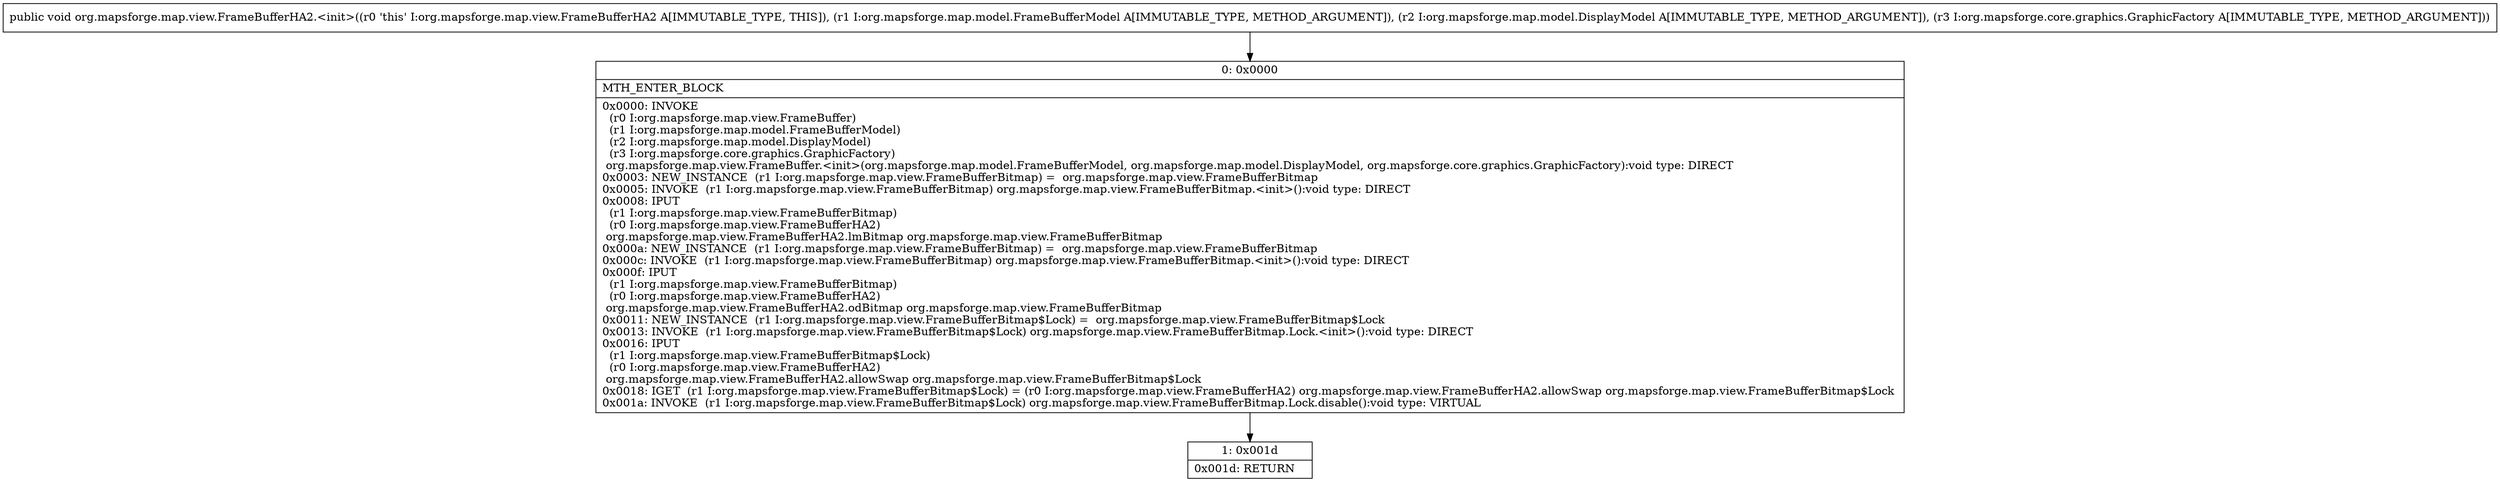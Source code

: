 digraph "CFG fororg.mapsforge.map.view.FrameBufferHA2.\<init\>(Lorg\/mapsforge\/map\/model\/FrameBufferModel;Lorg\/mapsforge\/map\/model\/DisplayModel;Lorg\/mapsforge\/core\/graphics\/GraphicFactory;)V" {
Node_0 [shape=record,label="{0\:\ 0x0000|MTH_ENTER_BLOCK\l|0x0000: INVOKE  \l  (r0 I:org.mapsforge.map.view.FrameBuffer)\l  (r1 I:org.mapsforge.map.model.FrameBufferModel)\l  (r2 I:org.mapsforge.map.model.DisplayModel)\l  (r3 I:org.mapsforge.core.graphics.GraphicFactory)\l org.mapsforge.map.view.FrameBuffer.\<init\>(org.mapsforge.map.model.FrameBufferModel, org.mapsforge.map.model.DisplayModel, org.mapsforge.core.graphics.GraphicFactory):void type: DIRECT \l0x0003: NEW_INSTANCE  (r1 I:org.mapsforge.map.view.FrameBufferBitmap) =  org.mapsforge.map.view.FrameBufferBitmap \l0x0005: INVOKE  (r1 I:org.mapsforge.map.view.FrameBufferBitmap) org.mapsforge.map.view.FrameBufferBitmap.\<init\>():void type: DIRECT \l0x0008: IPUT  \l  (r1 I:org.mapsforge.map.view.FrameBufferBitmap)\l  (r0 I:org.mapsforge.map.view.FrameBufferHA2)\l org.mapsforge.map.view.FrameBufferHA2.lmBitmap org.mapsforge.map.view.FrameBufferBitmap \l0x000a: NEW_INSTANCE  (r1 I:org.mapsforge.map.view.FrameBufferBitmap) =  org.mapsforge.map.view.FrameBufferBitmap \l0x000c: INVOKE  (r1 I:org.mapsforge.map.view.FrameBufferBitmap) org.mapsforge.map.view.FrameBufferBitmap.\<init\>():void type: DIRECT \l0x000f: IPUT  \l  (r1 I:org.mapsforge.map.view.FrameBufferBitmap)\l  (r0 I:org.mapsforge.map.view.FrameBufferHA2)\l org.mapsforge.map.view.FrameBufferHA2.odBitmap org.mapsforge.map.view.FrameBufferBitmap \l0x0011: NEW_INSTANCE  (r1 I:org.mapsforge.map.view.FrameBufferBitmap$Lock) =  org.mapsforge.map.view.FrameBufferBitmap$Lock \l0x0013: INVOKE  (r1 I:org.mapsforge.map.view.FrameBufferBitmap$Lock) org.mapsforge.map.view.FrameBufferBitmap.Lock.\<init\>():void type: DIRECT \l0x0016: IPUT  \l  (r1 I:org.mapsforge.map.view.FrameBufferBitmap$Lock)\l  (r0 I:org.mapsforge.map.view.FrameBufferHA2)\l org.mapsforge.map.view.FrameBufferHA2.allowSwap org.mapsforge.map.view.FrameBufferBitmap$Lock \l0x0018: IGET  (r1 I:org.mapsforge.map.view.FrameBufferBitmap$Lock) = (r0 I:org.mapsforge.map.view.FrameBufferHA2) org.mapsforge.map.view.FrameBufferHA2.allowSwap org.mapsforge.map.view.FrameBufferBitmap$Lock \l0x001a: INVOKE  (r1 I:org.mapsforge.map.view.FrameBufferBitmap$Lock) org.mapsforge.map.view.FrameBufferBitmap.Lock.disable():void type: VIRTUAL \l}"];
Node_1 [shape=record,label="{1\:\ 0x001d|0x001d: RETURN   \l}"];
MethodNode[shape=record,label="{public void org.mapsforge.map.view.FrameBufferHA2.\<init\>((r0 'this' I:org.mapsforge.map.view.FrameBufferHA2 A[IMMUTABLE_TYPE, THIS]), (r1 I:org.mapsforge.map.model.FrameBufferModel A[IMMUTABLE_TYPE, METHOD_ARGUMENT]), (r2 I:org.mapsforge.map.model.DisplayModel A[IMMUTABLE_TYPE, METHOD_ARGUMENT]), (r3 I:org.mapsforge.core.graphics.GraphicFactory A[IMMUTABLE_TYPE, METHOD_ARGUMENT])) }"];
MethodNode -> Node_0;
Node_0 -> Node_1;
}

